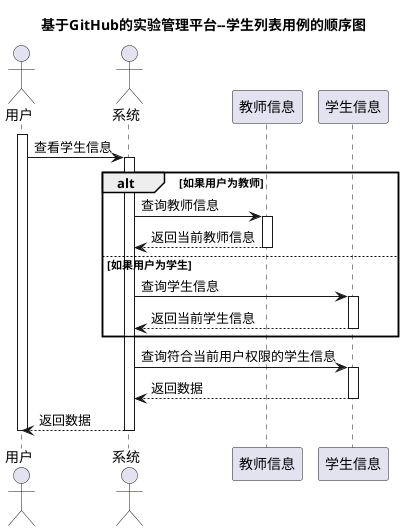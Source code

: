@startuml
title 基于GitHub的实验管理平台--学生列表用例的顺序图
actor 用户
actor 系统
activate 用户
用户->系统:查看学生信息
activate 系统
alt 如果用户为教师
    系统->教师信息:查询教师信息
    activate 教师信息
    教师信息-->系统:返回当前教师信息
    deactivate 教师信息
else 如果用户为学生
     系统->学生信息:查询学生信息
     activate 学生信息
     学生信息-->系统:返回当前学生信息
     deactivate 学生信息
end
系统->学生信息:查询符合当前用户权限的学生信息
activate 学生信息
学生信息-->系统:返回数据
deactivate 学生信息
系统-->用户:返回数据
deactivate 系统
deactivate 用户
@enduml